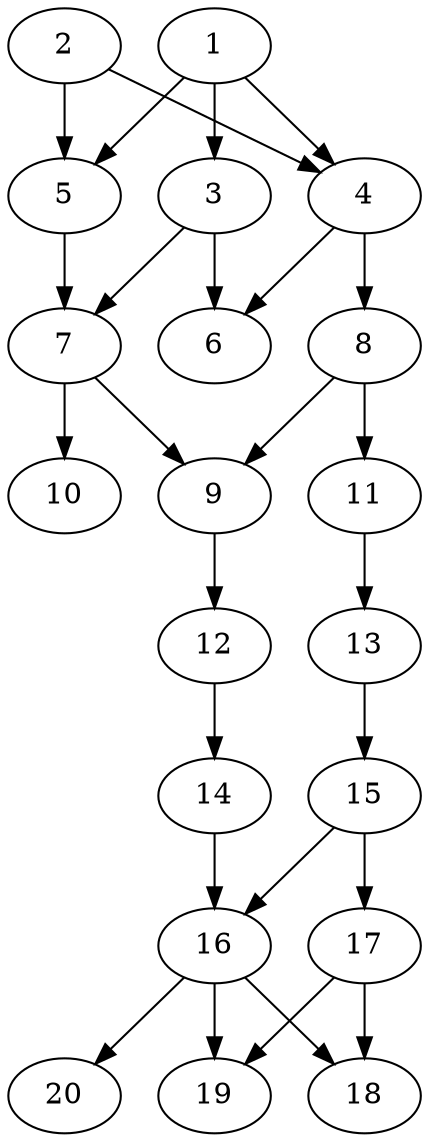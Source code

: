 // DAG automatically generated by daggen at Sat Jul 27 15:36:23 2019
// ./daggen --dot -n 20 --ccr 0.5 --fat 0.4 --regular 0.5 --density 0.7 --mindata 5242880 --maxdata 52428800 
digraph G {
  1 [size="54040576", alpha="0.06", expect_size="27020288"] 
  1 -> 3 [size ="27020288"]
  1 -> 4 [size ="27020288"]
  1 -> 5 [size ="27020288"]
  2 [size="104525824", alpha="0.15", expect_size="52262912"] 
  2 -> 4 [size ="52262912"]
  2 -> 5 [size ="52262912"]
  3 [size="45608960", alpha="0.15", expect_size="22804480"] 
  3 -> 6 [size ="22804480"]
  3 -> 7 [size ="22804480"]
  4 [size="47740928", alpha="0.08", expect_size="23870464"] 
  4 -> 6 [size ="23870464"]
  4 -> 8 [size ="23870464"]
  5 [size="49694720", alpha="0.17", expect_size="24847360"] 
  5 -> 7 [size ="24847360"]
  6 [size="53164032", alpha="0.13", expect_size="26582016"] 
  7 [size="91863040", alpha="0.20", expect_size="45931520"] 
  7 -> 9 [size ="45931520"]
  7 -> 10 [size ="45931520"]
  8 [size="97955840", alpha="0.07", expect_size="48977920"] 
  8 -> 9 [size ="48977920"]
  8 -> 11 [size ="48977920"]
  9 [size="54679552", alpha="0.01", expect_size="27339776"] 
  9 -> 12 [size ="27339776"]
  10 [size="87898112", alpha="0.11", expect_size="43949056"] 
  11 [size="51744768", alpha="0.05", expect_size="25872384"] 
  11 -> 13 [size ="25872384"]
  12 [size="79783936", alpha="0.13", expect_size="39891968"] 
  12 -> 14 [size ="39891968"]
  13 [size="56064000", alpha="0.10", expect_size="28032000"] 
  13 -> 15 [size ="28032000"]
  14 [size="30228480", alpha="0.18", expect_size="15114240"] 
  14 -> 16 [size ="15114240"]
  15 [size="69527552", alpha="0.07", expect_size="34763776"] 
  15 -> 16 [size ="34763776"]
  15 -> 17 [size ="34763776"]
  16 [size="54214656", alpha="0.10", expect_size="27107328"] 
  16 -> 18 [size ="27107328"]
  16 -> 19 [size ="27107328"]
  16 -> 20 [size ="27107328"]
  17 [size="20477952", alpha="0.17", expect_size="10238976"] 
  17 -> 18 [size ="10238976"]
  17 -> 19 [size ="10238976"]
  18 [size="18796544", alpha="0.20", expect_size="9398272"] 
  19 [size="52908032", alpha="0.14", expect_size="26454016"] 
  20 [size="58167296", alpha="0.15", expect_size="29083648"] 
}
